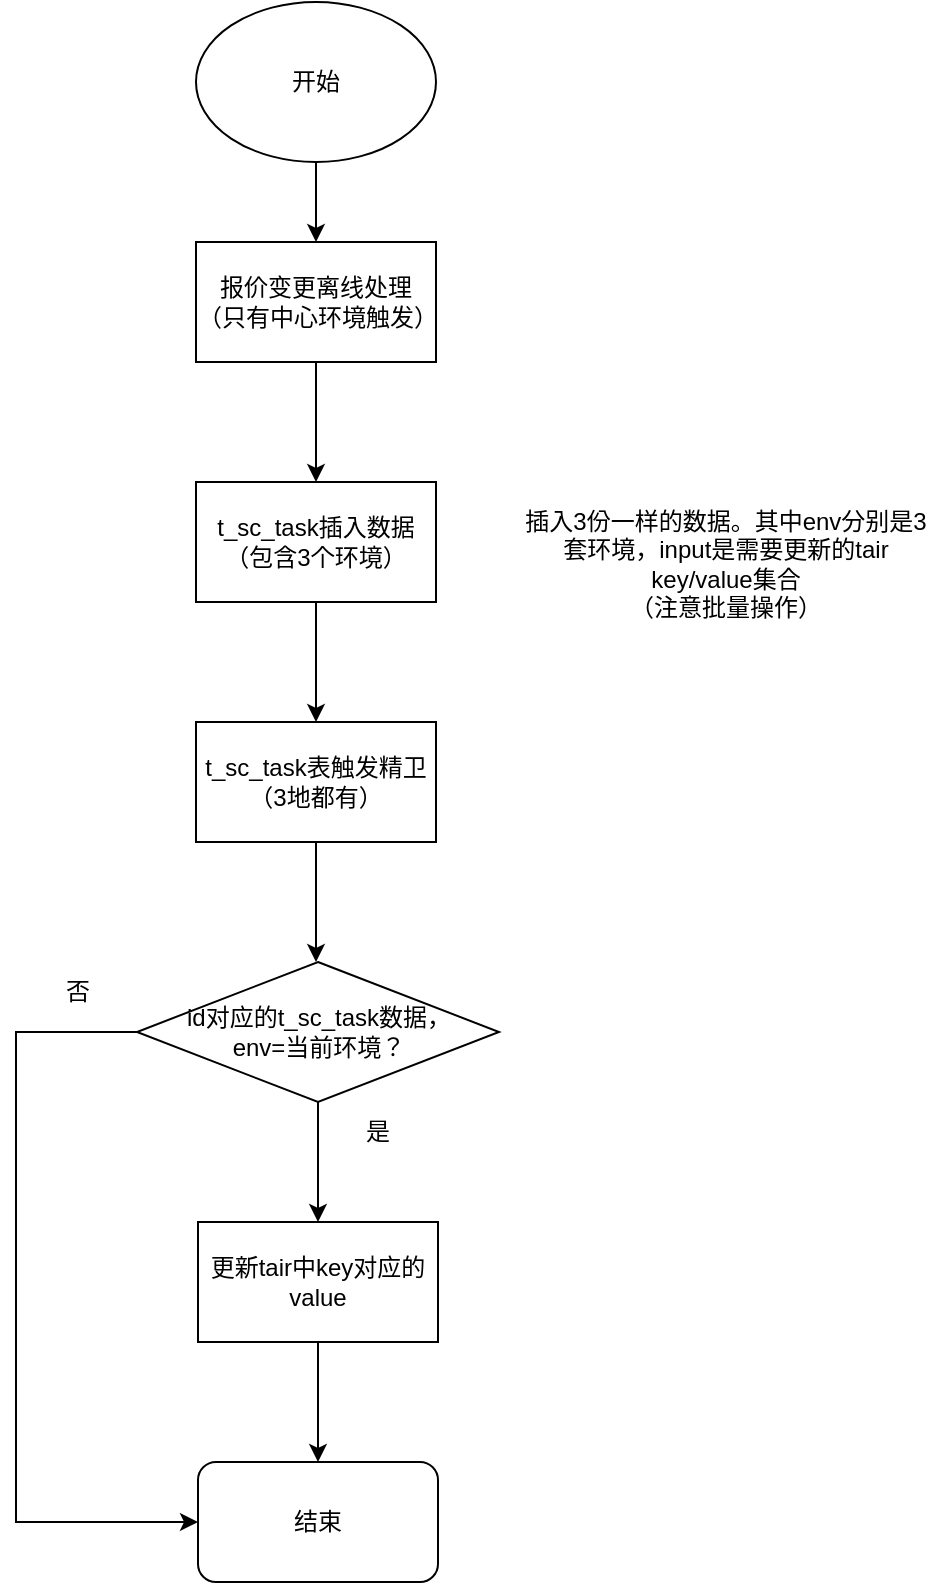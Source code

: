 <mxfile version="24.6.4" type="github">
  <diagram name="第 1 页" id="wL8as63aZ3v4MmIbQIyB">
    <mxGraphModel dx="1127" dy="784" grid="1" gridSize="10" guides="1" tooltips="1" connect="1" arrows="1" fold="1" page="1" pageScale="1" pageWidth="827" pageHeight="1169" math="0" shadow="0">
      <root>
        <mxCell id="0" />
        <mxCell id="1" parent="0" />
        <mxCell id="xo-haHLwx7_fwL47zmJt-3" style="edgeStyle=orthogonalEdgeStyle;rounded=0;orthogonalLoop=1;jettySize=auto;html=1;exitX=0.5;exitY=1;exitDx=0;exitDy=0;entryX=0.5;entryY=0;entryDx=0;entryDy=0;" edge="1" parent="1" source="xo-haHLwx7_fwL47zmJt-1" target="xo-haHLwx7_fwL47zmJt-2">
          <mxGeometry relative="1" as="geometry" />
        </mxCell>
        <mxCell id="xo-haHLwx7_fwL47zmJt-1" value="开始" style="ellipse;whiteSpace=wrap;html=1;fillColor=none;" vertex="1" parent="1">
          <mxGeometry x="360" y="130" width="120" height="80" as="geometry" />
        </mxCell>
        <mxCell id="xo-haHLwx7_fwL47zmJt-10" style="edgeStyle=orthogonalEdgeStyle;rounded=0;orthogonalLoop=1;jettySize=auto;html=1;exitX=0.5;exitY=1;exitDx=0;exitDy=0;entryX=0.5;entryY=0;entryDx=0;entryDy=0;" edge="1" parent="1" source="xo-haHLwx7_fwL47zmJt-2" target="xo-haHLwx7_fwL47zmJt-7">
          <mxGeometry relative="1" as="geometry" />
        </mxCell>
        <mxCell id="xo-haHLwx7_fwL47zmJt-2" value="报价变更离线处理&lt;div&gt;（只有中心环境触发）&lt;/div&gt;" style="rounded=0;whiteSpace=wrap;html=1;fillColor=none;" vertex="1" parent="1">
          <mxGeometry x="360" y="250" width="120" height="60" as="geometry" />
        </mxCell>
        <mxCell id="xo-haHLwx7_fwL47zmJt-5" value="结束" style="rounded=1;whiteSpace=wrap;html=1;fillColor=none;" vertex="1" parent="1">
          <mxGeometry x="361" y="860" width="120" height="60" as="geometry" />
        </mxCell>
        <mxCell id="xo-haHLwx7_fwL47zmJt-11" style="edgeStyle=orthogonalEdgeStyle;rounded=0;orthogonalLoop=1;jettySize=auto;html=1;exitX=0.5;exitY=1;exitDx=0;exitDy=0;entryX=0.5;entryY=0;entryDx=0;entryDy=0;" edge="1" parent="1" source="xo-haHLwx7_fwL47zmJt-7" target="xo-haHLwx7_fwL47zmJt-9">
          <mxGeometry relative="1" as="geometry" />
        </mxCell>
        <mxCell id="xo-haHLwx7_fwL47zmJt-7" value="t_sc_task插入数据（包含3个环境）" style="rounded=0;whiteSpace=wrap;html=1;fillColor=none;" vertex="1" parent="1">
          <mxGeometry x="360" y="370" width="120" height="60" as="geometry" />
        </mxCell>
        <mxCell id="xo-haHLwx7_fwL47zmJt-8" value="插入3份一样的数据。其中env分别是3套环境，input是需要更新的tair key/value集合&lt;div&gt;（注意批量操作）&lt;/div&gt;" style="text;html=1;align=center;verticalAlign=middle;whiteSpace=wrap;rounded=0;" vertex="1" parent="1">
          <mxGeometry x="520" y="382.5" width="210" height="57.5" as="geometry" />
        </mxCell>
        <mxCell id="xo-haHLwx7_fwL47zmJt-13" style="edgeStyle=orthogonalEdgeStyle;rounded=0;orthogonalLoop=1;jettySize=auto;html=1;exitX=0.5;exitY=1;exitDx=0;exitDy=0;entryX=0.5;entryY=0;entryDx=0;entryDy=0;" edge="1" parent="1" source="xo-haHLwx7_fwL47zmJt-9">
          <mxGeometry relative="1" as="geometry">
            <mxPoint x="420" y="610" as="targetPoint" />
          </mxGeometry>
        </mxCell>
        <mxCell id="xo-haHLwx7_fwL47zmJt-9" value="t_sc_task表触发精卫&lt;div&gt;（3地都有）&lt;br&gt;&lt;/div&gt;" style="rounded=0;whiteSpace=wrap;html=1;fillColor=none;" vertex="1" parent="1">
          <mxGeometry x="360" y="490" width="120" height="60" as="geometry" />
        </mxCell>
        <mxCell id="xo-haHLwx7_fwL47zmJt-15" style="edgeStyle=orthogonalEdgeStyle;rounded=0;orthogonalLoop=1;jettySize=auto;html=1;exitX=0;exitY=0.5;exitDx=0;exitDy=0;entryX=0;entryY=0.5;entryDx=0;entryDy=0;" edge="1" parent="1" source="xo-haHLwx7_fwL47zmJt-14" target="xo-haHLwx7_fwL47zmJt-5">
          <mxGeometry relative="1" as="geometry">
            <Array as="points">
              <mxPoint x="270" y="645" />
              <mxPoint x="270" y="890" />
            </Array>
          </mxGeometry>
        </mxCell>
        <mxCell id="xo-haHLwx7_fwL47zmJt-17" style="edgeStyle=orthogonalEdgeStyle;rounded=0;orthogonalLoop=1;jettySize=auto;html=1;exitX=0.5;exitY=1;exitDx=0;exitDy=0;entryX=0.5;entryY=0;entryDx=0;entryDy=0;" edge="1" parent="1" source="xo-haHLwx7_fwL47zmJt-14" target="xo-haHLwx7_fwL47zmJt-16">
          <mxGeometry relative="1" as="geometry" />
        </mxCell>
        <mxCell id="xo-haHLwx7_fwL47zmJt-14" value="id对应的t_sc_task数据，&lt;div&gt;env=当前环境？&lt;/div&gt;" style="rhombus;whiteSpace=wrap;html=1;fillColor=none;" vertex="1" parent="1">
          <mxGeometry x="330.5" y="610" width="181" height="70" as="geometry" />
        </mxCell>
        <mxCell id="xo-haHLwx7_fwL47zmJt-18" style="edgeStyle=orthogonalEdgeStyle;rounded=0;orthogonalLoop=1;jettySize=auto;html=1;exitX=0.5;exitY=1;exitDx=0;exitDy=0;entryX=0.5;entryY=0;entryDx=0;entryDy=0;" edge="1" parent="1" source="xo-haHLwx7_fwL47zmJt-16" target="xo-haHLwx7_fwL47zmJt-5">
          <mxGeometry relative="1" as="geometry" />
        </mxCell>
        <mxCell id="xo-haHLwx7_fwL47zmJt-16" value="更新tair中key对应的value" style="rounded=0;whiteSpace=wrap;html=1;fillColor=none;" vertex="1" parent="1">
          <mxGeometry x="361" y="740" width="120" height="60" as="geometry" />
        </mxCell>
        <mxCell id="xo-haHLwx7_fwL47zmJt-19" value="否" style="text;html=1;align=center;verticalAlign=middle;whiteSpace=wrap;rounded=0;" vertex="1" parent="1">
          <mxGeometry x="271" y="610" width="60" height="30" as="geometry" />
        </mxCell>
        <mxCell id="xo-haHLwx7_fwL47zmJt-20" value="是" style="text;html=1;align=center;verticalAlign=middle;whiteSpace=wrap;rounded=0;" vertex="1" parent="1">
          <mxGeometry x="421" y="680" width="60" height="30" as="geometry" />
        </mxCell>
      </root>
    </mxGraphModel>
  </diagram>
</mxfile>
